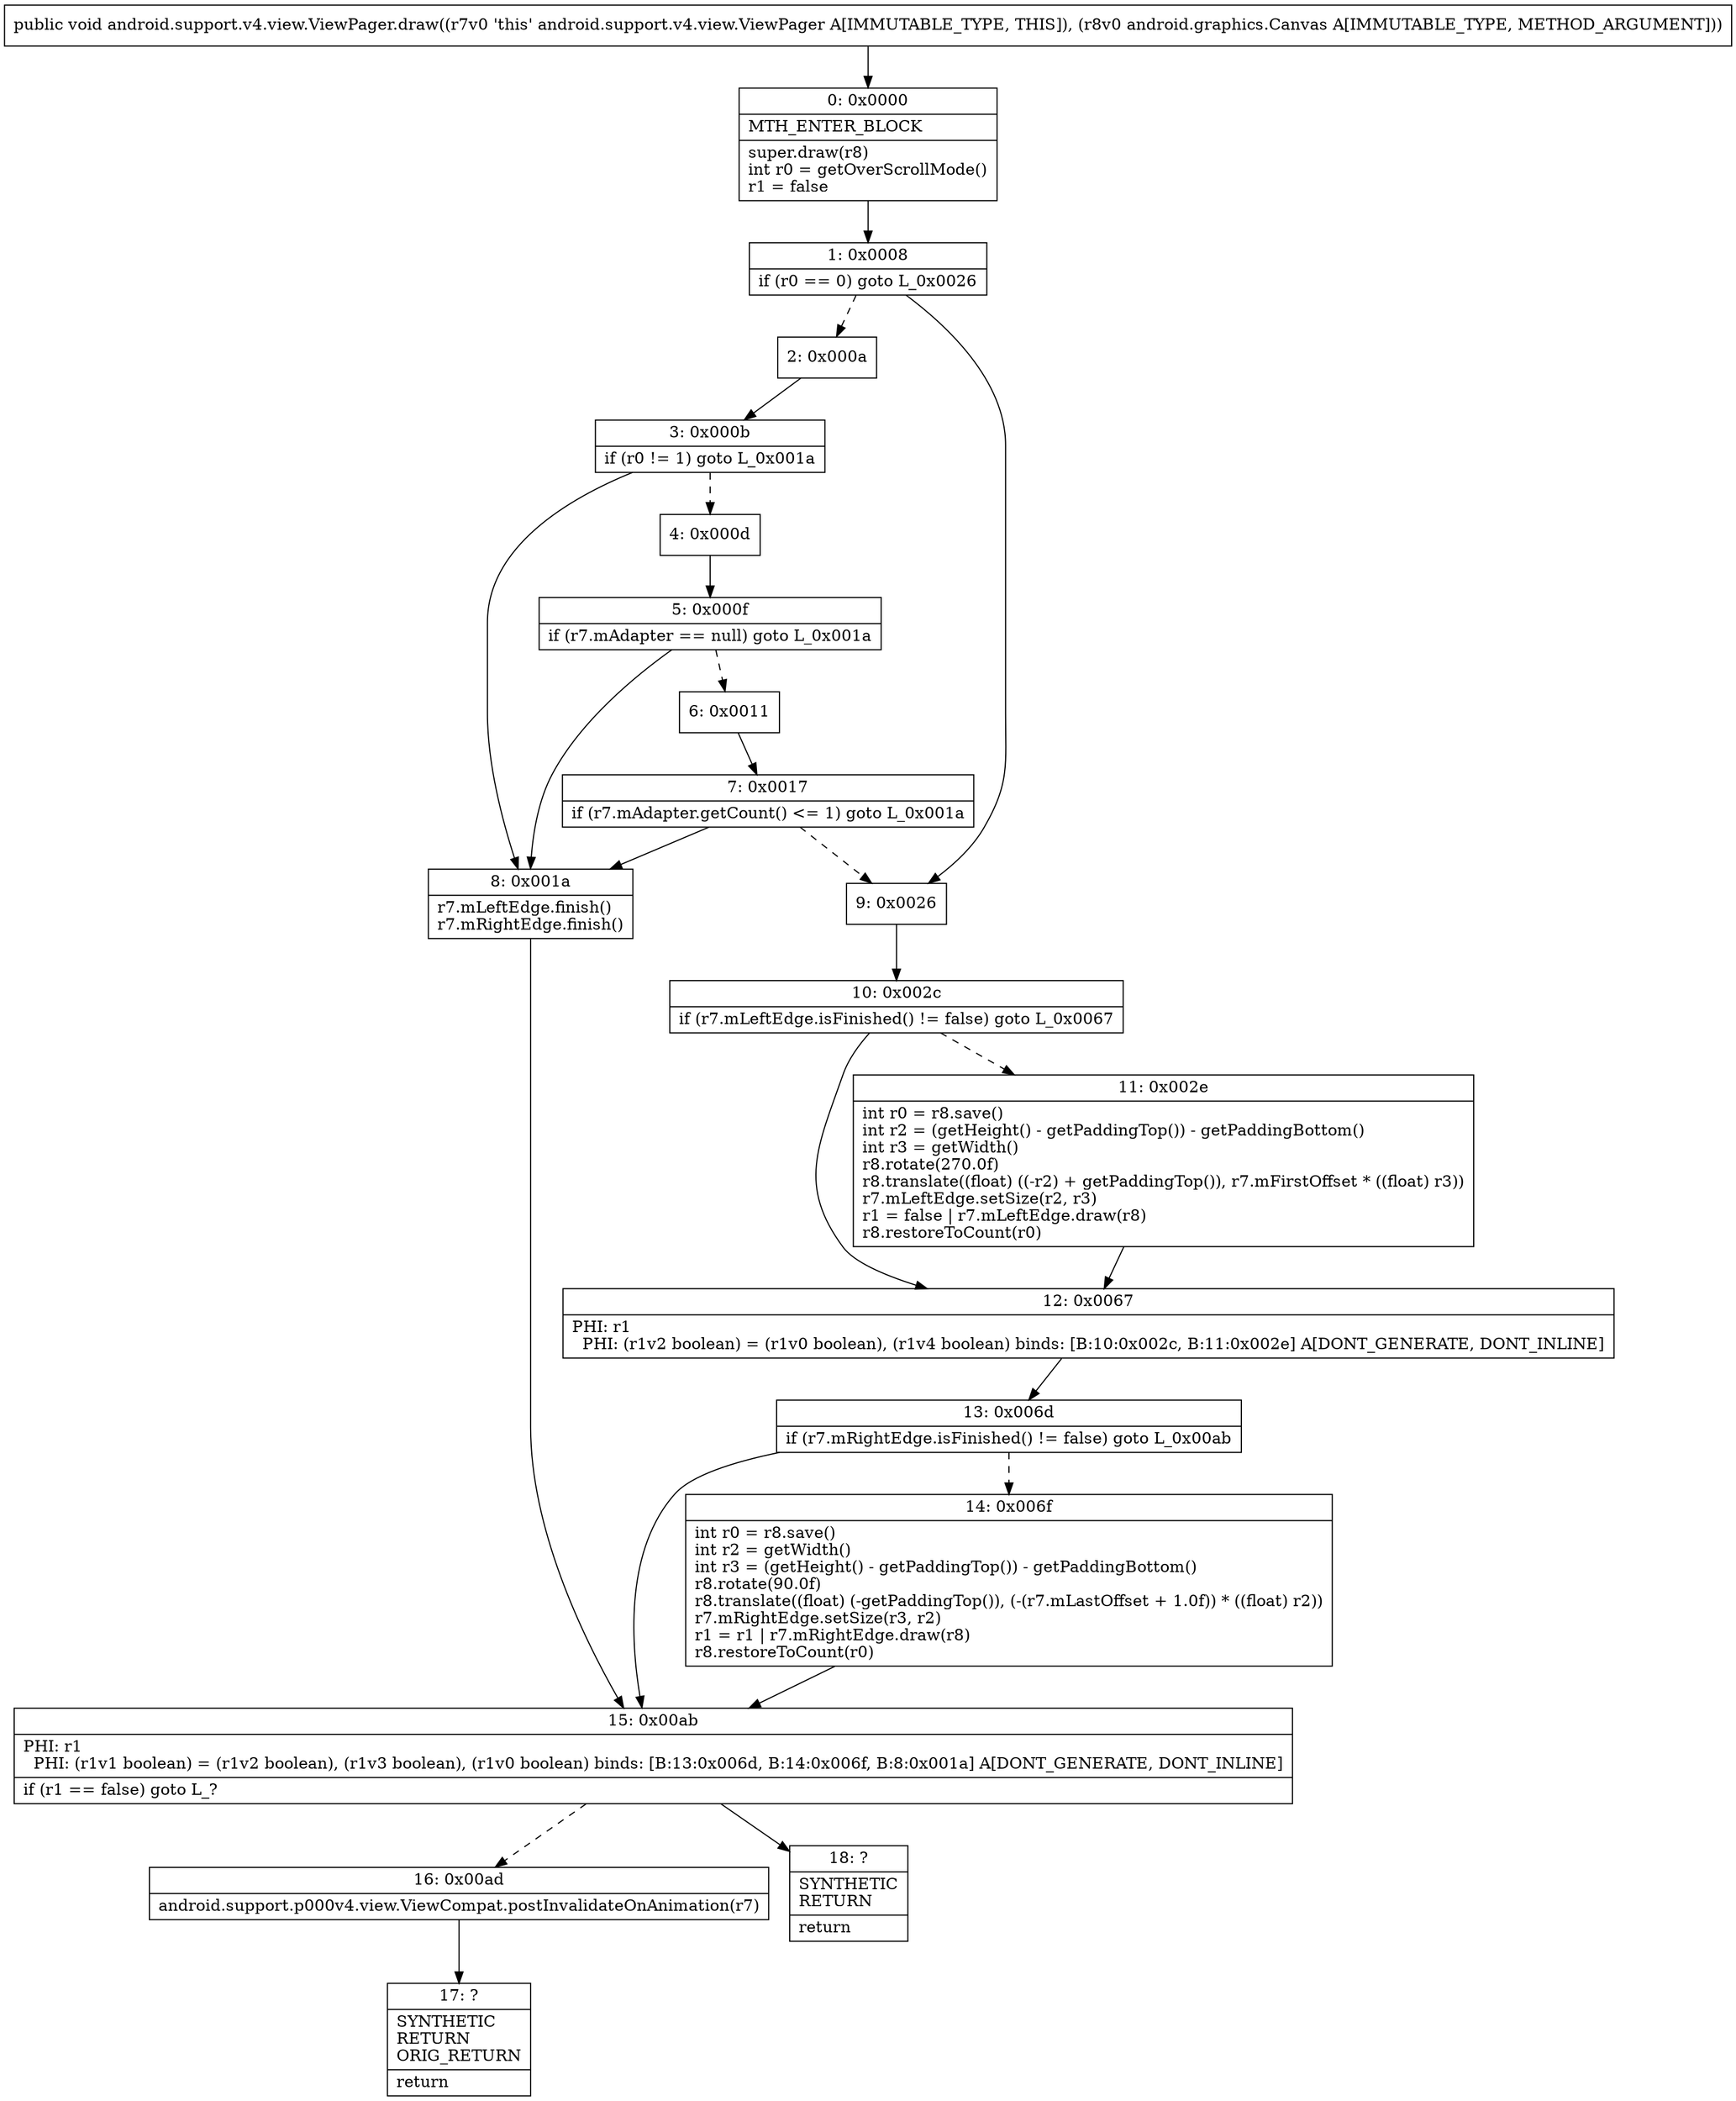 digraph "CFG forandroid.support.v4.view.ViewPager.draw(Landroid\/graphics\/Canvas;)V" {
Node_0 [shape=record,label="{0\:\ 0x0000|MTH_ENTER_BLOCK\l|super.draw(r8)\lint r0 = getOverScrollMode()\lr1 = false\l}"];
Node_1 [shape=record,label="{1\:\ 0x0008|if (r0 == 0) goto L_0x0026\l}"];
Node_2 [shape=record,label="{2\:\ 0x000a}"];
Node_3 [shape=record,label="{3\:\ 0x000b|if (r0 != 1) goto L_0x001a\l}"];
Node_4 [shape=record,label="{4\:\ 0x000d}"];
Node_5 [shape=record,label="{5\:\ 0x000f|if (r7.mAdapter == null) goto L_0x001a\l}"];
Node_6 [shape=record,label="{6\:\ 0x0011}"];
Node_7 [shape=record,label="{7\:\ 0x0017|if (r7.mAdapter.getCount() \<= 1) goto L_0x001a\l}"];
Node_8 [shape=record,label="{8\:\ 0x001a|r7.mLeftEdge.finish()\lr7.mRightEdge.finish()\l}"];
Node_9 [shape=record,label="{9\:\ 0x0026}"];
Node_10 [shape=record,label="{10\:\ 0x002c|if (r7.mLeftEdge.isFinished() != false) goto L_0x0067\l}"];
Node_11 [shape=record,label="{11\:\ 0x002e|int r0 = r8.save()\lint r2 = (getHeight() \- getPaddingTop()) \- getPaddingBottom()\lint r3 = getWidth()\lr8.rotate(270.0f)\lr8.translate((float) ((\-r2) + getPaddingTop()), r7.mFirstOffset * ((float) r3))\lr7.mLeftEdge.setSize(r2, r3)\lr1 = false \| r7.mLeftEdge.draw(r8)\lr8.restoreToCount(r0)\l}"];
Node_12 [shape=record,label="{12\:\ 0x0067|PHI: r1 \l  PHI: (r1v2 boolean) = (r1v0 boolean), (r1v4 boolean) binds: [B:10:0x002c, B:11:0x002e] A[DONT_GENERATE, DONT_INLINE]\l}"];
Node_13 [shape=record,label="{13\:\ 0x006d|if (r7.mRightEdge.isFinished() != false) goto L_0x00ab\l}"];
Node_14 [shape=record,label="{14\:\ 0x006f|int r0 = r8.save()\lint r2 = getWidth()\lint r3 = (getHeight() \- getPaddingTop()) \- getPaddingBottom()\lr8.rotate(90.0f)\lr8.translate((float) (\-getPaddingTop()), (\-(r7.mLastOffset + 1.0f)) * ((float) r2))\lr7.mRightEdge.setSize(r3, r2)\lr1 = r1 \| r7.mRightEdge.draw(r8)\lr8.restoreToCount(r0)\l}"];
Node_15 [shape=record,label="{15\:\ 0x00ab|PHI: r1 \l  PHI: (r1v1 boolean) = (r1v2 boolean), (r1v3 boolean), (r1v0 boolean) binds: [B:13:0x006d, B:14:0x006f, B:8:0x001a] A[DONT_GENERATE, DONT_INLINE]\l|if (r1 == false) goto L_?\l}"];
Node_16 [shape=record,label="{16\:\ 0x00ad|android.support.p000v4.view.ViewCompat.postInvalidateOnAnimation(r7)\l}"];
Node_17 [shape=record,label="{17\:\ ?|SYNTHETIC\lRETURN\lORIG_RETURN\l|return\l}"];
Node_18 [shape=record,label="{18\:\ ?|SYNTHETIC\lRETURN\l|return\l}"];
MethodNode[shape=record,label="{public void android.support.v4.view.ViewPager.draw((r7v0 'this' android.support.v4.view.ViewPager A[IMMUTABLE_TYPE, THIS]), (r8v0 android.graphics.Canvas A[IMMUTABLE_TYPE, METHOD_ARGUMENT])) }"];
MethodNode -> Node_0;
Node_0 -> Node_1;
Node_1 -> Node_2[style=dashed];
Node_1 -> Node_9;
Node_2 -> Node_3;
Node_3 -> Node_4[style=dashed];
Node_3 -> Node_8;
Node_4 -> Node_5;
Node_5 -> Node_6[style=dashed];
Node_5 -> Node_8;
Node_6 -> Node_7;
Node_7 -> Node_8;
Node_7 -> Node_9[style=dashed];
Node_8 -> Node_15;
Node_9 -> Node_10;
Node_10 -> Node_11[style=dashed];
Node_10 -> Node_12;
Node_11 -> Node_12;
Node_12 -> Node_13;
Node_13 -> Node_14[style=dashed];
Node_13 -> Node_15;
Node_14 -> Node_15;
Node_15 -> Node_16[style=dashed];
Node_15 -> Node_18;
Node_16 -> Node_17;
}

